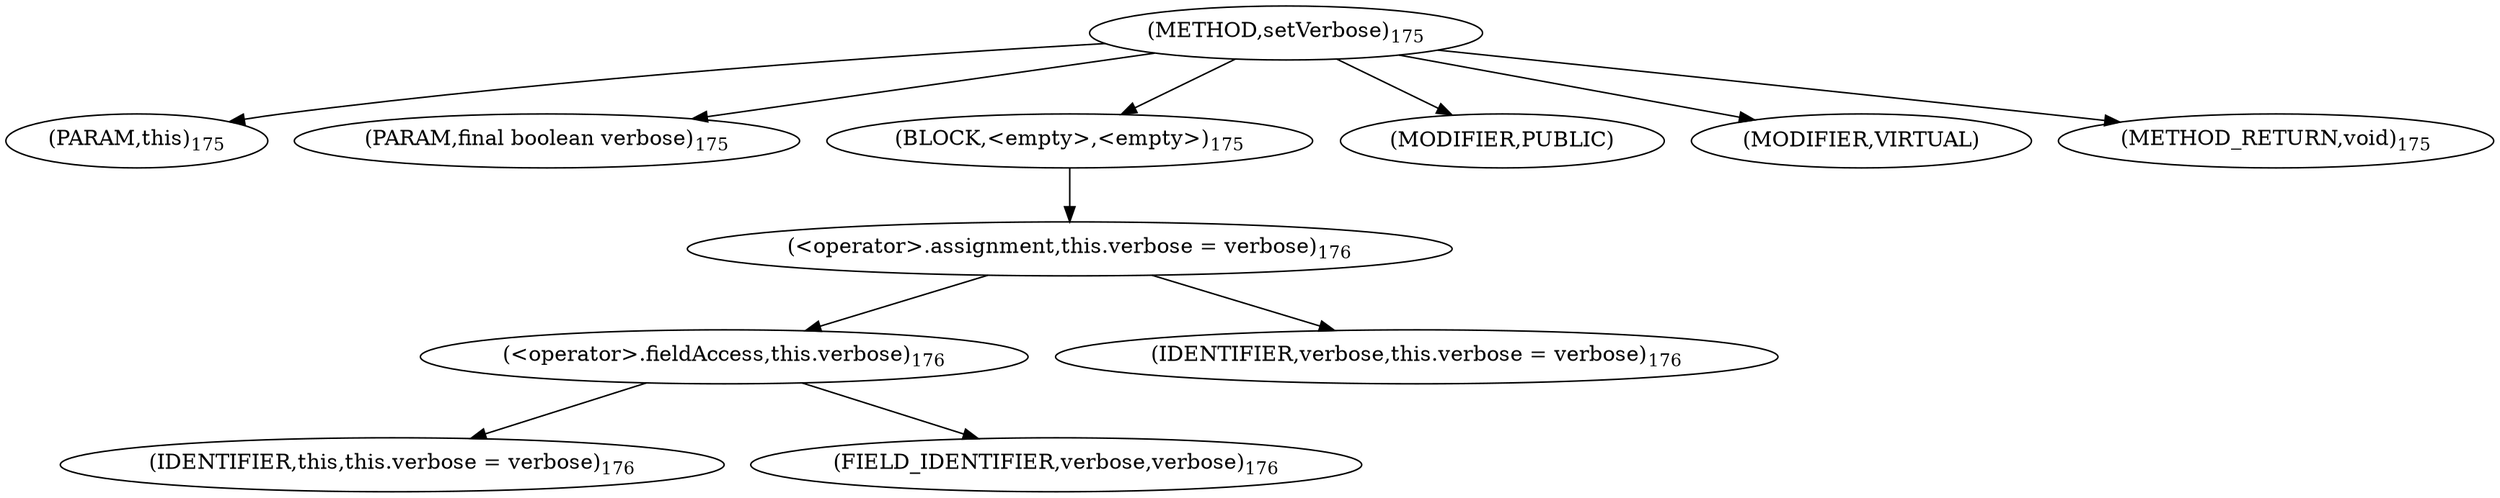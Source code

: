 digraph "setVerbose" {  
"174" [label = <(METHOD,setVerbose)<SUB>175</SUB>> ]
"16" [label = <(PARAM,this)<SUB>175</SUB>> ]
"175" [label = <(PARAM,final boolean verbose)<SUB>175</SUB>> ]
"176" [label = <(BLOCK,&lt;empty&gt;,&lt;empty&gt;)<SUB>175</SUB>> ]
"177" [label = <(&lt;operator&gt;.assignment,this.verbose = verbose)<SUB>176</SUB>> ]
"178" [label = <(&lt;operator&gt;.fieldAccess,this.verbose)<SUB>176</SUB>> ]
"15" [label = <(IDENTIFIER,this,this.verbose = verbose)<SUB>176</SUB>> ]
"179" [label = <(FIELD_IDENTIFIER,verbose,verbose)<SUB>176</SUB>> ]
"180" [label = <(IDENTIFIER,verbose,this.verbose = verbose)<SUB>176</SUB>> ]
"181" [label = <(MODIFIER,PUBLIC)> ]
"182" [label = <(MODIFIER,VIRTUAL)> ]
"183" [label = <(METHOD_RETURN,void)<SUB>175</SUB>> ]
  "174" -> "16" 
  "174" -> "175" 
  "174" -> "176" 
  "174" -> "181" 
  "174" -> "182" 
  "174" -> "183" 
  "176" -> "177" 
  "177" -> "178" 
  "177" -> "180" 
  "178" -> "15" 
  "178" -> "179" 
}
